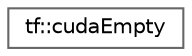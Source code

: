 digraph "类继承关系图"
{
 // LATEX_PDF_SIZE
  bgcolor="transparent";
  edge [fontname=Helvetica,fontsize=10,labelfontname=Helvetica,labelfontsize=10];
  node [fontname=Helvetica,fontsize=10,shape=box,height=0.2,width=0.4];
  rankdir="LR";
  Node0 [id="Node000000",label="tf::cudaEmpty",height=0.2,width=0.4,color="grey40", fillcolor="white", style="filled",URL="$structtf_1_1cuda_empty.html",tooltip=" "];
}
